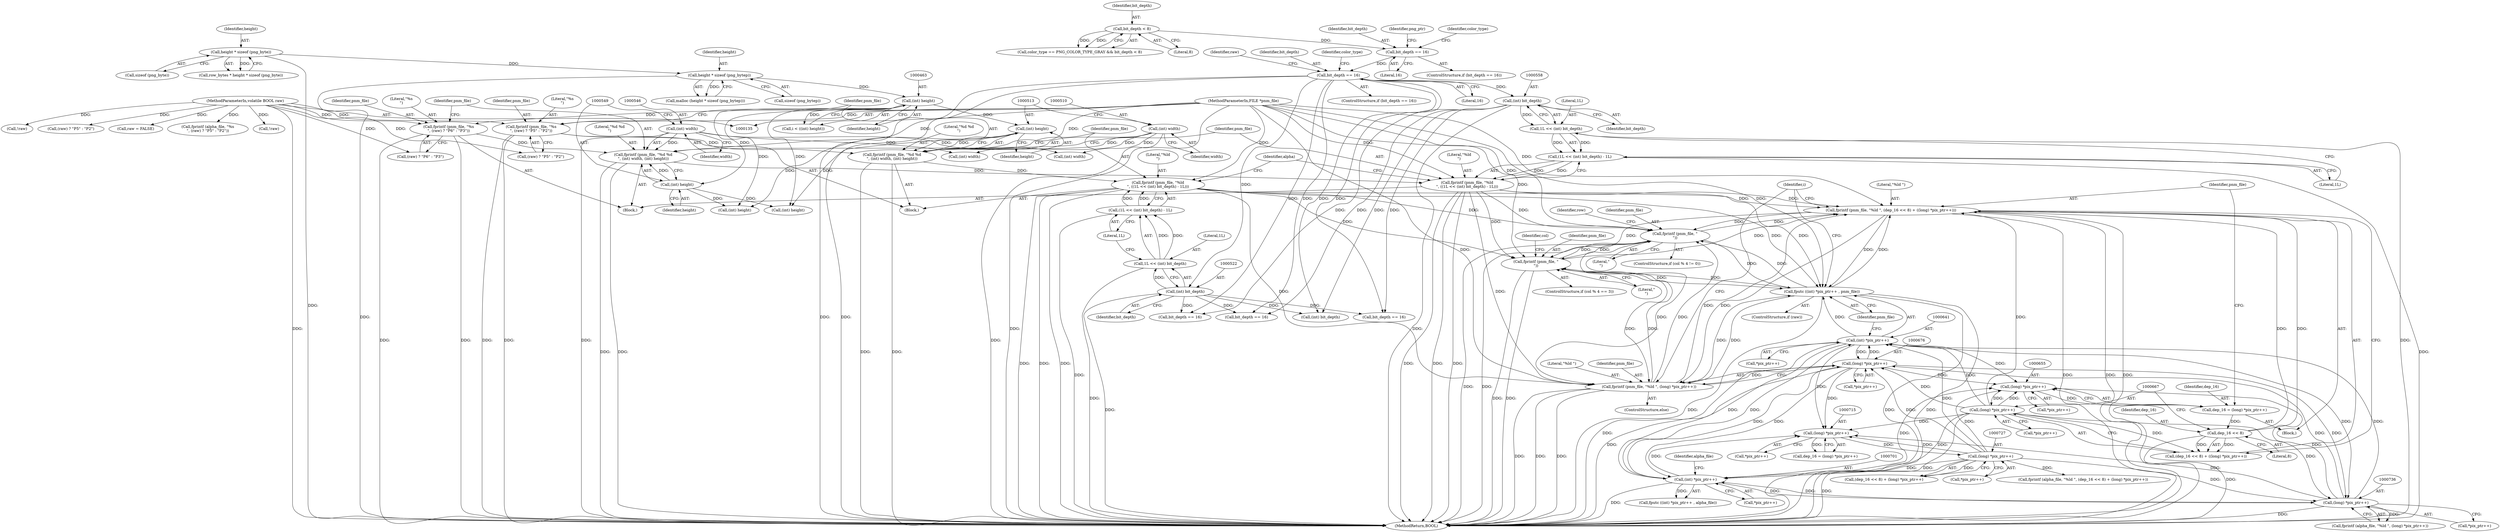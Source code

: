 digraph "0_Android_9d4853418ab2f754c2b63e091c29c5529b8b86ca_157@API" {
"1000659" [label="(Call,fprintf (pnm_file, \"%ld \", (dep_16 << 8) + ((long) *pix_ptr++)))"];
"1000761" [label="(Call,fprintf (pnm_file, \"\n\"))"];
"1000659" [label="(Call,fprintf (pnm_file, \"%ld \", (dep_16 << 8) + ((long) *pix_ptr++)))"];
"1000749" [label="(Call,fprintf (pnm_file, \"\n\"))"];
"1000515" [label="(Call,fprintf (pnm_file, \"%ld\n\", ((1L << (int) bit_depth) - 1L)))"];
"1000506" [label="(Call,fprintf (pnm_file, \"%d %d\n\", (int) width, (int) height))"];
"1000499" [label="(Call,fprintf (pnm_file, \"%s\n\", (raw) ? \"P5\" : \"P2\"))"];
"1000137" [label="(MethodParameterIn,FILE *pnm_file)"];
"1000139" [label="(MethodParameterIn,volatile BOOL raw)"];
"1000509" [label="(Call,(int) width)"];
"1000512" [label="(Call,(int) height)"];
"1000462" [label="(Call,(int) height)"];
"1000437" [label="(Call,height * sizeof (png_bytep))"];
"1000416" [label="(Call,height * sizeof (png_byte))"];
"1000518" [label="(Call,(1L << (int) bit_depth) - 1L)"];
"1000519" [label="(Call,1L << (int) bit_depth)"];
"1000521" [label="(Call,(int) bit_depth)"];
"1000331" [label="(Call,bit_depth == 16)"];
"1000286" [label="(Call,bit_depth == 16)"];
"1000273" [label="(Call,bit_depth < 8)"];
"1000639" [label="(Call,fputc ((int) *pix_ptr++ , pnm_file))"];
"1000640" [label="(Call,(int) *pix_ptr++)"];
"1000675" [label="(Call,(long) *pix_ptr++)"];
"1000666" [label="(Call,(long) *pix_ptr++)"];
"1000654" [label="(Call,(long) *pix_ptr++)"];
"1000700" [label="(Call,(int) *pix_ptr++)"];
"1000735" [label="(Call,(long) *pix_ptr++)"];
"1000726" [label="(Call,(long) *pix_ptr++)"];
"1000714" [label="(Call,(long) *pix_ptr++)"];
"1000672" [label="(Call,fprintf (pnm_file, \"%ld \", (long) *pix_ptr++))"];
"1000551" [label="(Call,fprintf (pnm_file, \"%ld\n\", ((1L << (int) bit_depth) - 1L)))"];
"1000542" [label="(Call,fprintf (pnm_file, \"%d %d\n\", (int) width, (int) height))"];
"1000535" [label="(Call,fprintf (pnm_file, \"%s\n\", (raw) ? \"P6\" : \"P3\"))"];
"1000545" [label="(Call,(int) width)"];
"1000548" [label="(Call,(int) height)"];
"1000554" [label="(Call,(1L << (int) bit_depth) - 1L)"];
"1000555" [label="(Call,1L << (int) bit_depth)"];
"1000557" [label="(Call,(int) bit_depth)"];
"1000663" [label="(Call,dep_16 << 8)"];
"1000652" [label="(Call,dep_16 = (long) *pix_ptr++)"];
"1000761" [label="(Call,fprintf (pnm_file, \"\n\"))"];
"1000519" [label="(Call,1L << (int) bit_depth)"];
"1000274" [label="(Identifier,bit_depth)"];
"1000699" [label="(Call,fputc ((int) *pix_ptr++ , alpha_file))"];
"1000753" [label="(Call,!raw)"];
"1000515" [label="(Call,fprintf (pnm_file, \"%ld\n\", ((1L << (int) bit_depth) - 1L)))"];
"1000672" [label="(Call,fprintf (pnm_file, \"%ld \", (long) *pix_ptr++))"];
"1000509" [label="(Call,(int) width)"];
"1000464" [label="(Identifier,height)"];
"1000288" [label="(Literal,16)"];
"1000547" [label="(Identifier,width)"];
"1000286" [label="(Call,bit_depth == 16)"];
"1000661" [label="(Literal,\"%ld \")"];
"1000551" [label="(Call,fprintf (pnm_file, \"%ld\n\", ((1L << (int) bit_depth) - 1L)))"];
"1000506" [label="(Call,fprintf (pnm_file, \"%d %d\n\", (int) width, (int) height))"];
"1000514" [label="(Identifier,height)"];
"1000500" [label="(Identifier,pnm_file)"];
"1000582" [label="(Call,(int) width)"];
"1000555" [label="(Call,1L << (int) bit_depth)"];
"1000137" [label="(MethodParameterIn,FILE *pnm_file)"];
"1000635" [label="(Identifier,i)"];
"1000675" [label="(Call,(long) *pix_ptr++)"];
"1000741" [label="(Call,!raw)"];
"1000594" [label="(Call,(int) bit_depth)"];
"1000336" [label="(Identifier,raw)"];
"1000330" [label="(ControlStructure,if (bit_depth == 16))"];
"1000749" [label="(Call,fprintf (pnm_file, \"\n\"))"];
"1000139" [label="(MethodParameterIn,volatile BOOL raw)"];
"1000436" [label="(Call,malloc (height * sizeof (png_bytep)))"];
"1000702" [label="(Call,*pix_ptr++)"];
"1000712" [label="(Call,dep_16 = (long) *pix_ptr++)"];
"1000517" [label="(Literal,\"%ld\n\")"];
"1000290" [label="(Identifier,png_ptr)"];
"1000285" [label="(ControlStructure,if (bit_depth == 16))"];
"1000726" [label="(Call,(long) *pix_ptr++)"];
"1000542" [label="(Call,fprintf (pnm_file, \"%d %d\n\", (int) width, (int) height))"];
"1000418" [label="(Call,sizeof (png_byte))"];
"1000751" [label="(Literal,\"\n\")"];
"1000437" [label="(Call,height * sizeof (png_bytep))"];
"1000502" [label="(Call,(raw) ? \"P5\" : \"P2\")"];
"1000705" [label="(Identifier,alpha_file)"];
"1000666" [label="(Call,(long) *pix_ptr++)"];
"1000645" [label="(Identifier,pnm_file)"];
"1000611" [label="(Identifier,row)"];
"1000498" [label="(Block,)"];
"1000275" [label="(Literal,8)"];
"1000640" [label="(Call,(int) *pix_ptr++)"];
"1000716" [label="(Call,*pix_ptr++)"];
"1000677" [label="(Call,*pix_ptr++)"];
"1000708" [label="(Call,bit_depth == 16)"];
"1000639" [label="(Call,fputc ((int) *pix_ptr++ , pnm_file))"];
"1000637" [label="(ControlStructure,if (raw))"];
"1000623" [label="(Identifier,col)"];
"1000536" [label="(Identifier,pnm_file)"];
"1000575" [label="(Call,(raw) ? \"P5\" : \"P2\")"];
"1000550" [label="(Identifier,height)"];
"1000607" [label="(Call,(int) height)"];
"1000499" [label="(Call,fprintf (pnm_file, \"%s\n\", (raw) ? \"P5\" : \"P2\"))"];
"1000535" [label="(Call,fprintf (pnm_file, \"%s\n\", (raw) ? \"P6\" : \"P3\"))"];
"1000642" [label="(Call,*pix_ptr++)"];
"1000671" [label="(ControlStructure,else)"];
"1000674" [label="(Literal,\"%ld \")"];
"1000719" [label="(Call,fprintf (alpha_file, \"%ld \", (dep_16 << 8) + (long) *pix_ptr++))"];
"1000521" [label="(Call,(int) bit_depth)"];
"1000438" [label="(Identifier,height)"];
"1000750" [label="(Identifier,pnm_file)"];
"1000659" [label="(Call,fprintf (pnm_file, \"%ld \", (dep_16 << 8) + ((long) *pix_ptr++)))"];
"1000417" [label="(Identifier,height)"];
"1000559" [label="(Identifier,bit_depth)"];
"1000664" [label="(Identifier,dep_16)"];
"1000763" [label="(Literal,\"\n\")"];
"1000439" [label="(Call,sizeof (png_bytep))"];
"1000507" [label="(Identifier,pnm_file)"];
"1000690" [label="(Call,bit_depth == 16)"];
"1000663" [label="(Call,dep_16 << 8)"];
"1000332" [label="(Identifier,bit_depth)"];
"1000537" [label="(Literal,\"%s\n\")"];
"1000722" [label="(Call,(dep_16 << 8) + (long) *pix_ptr++)"];
"1000743" [label="(ControlStructure,if (col % 4 == 3))"];
"1000585" [label="(Call,(int) height)"];
"1000511" [label="(Identifier,width)"];
"1000520" [label="(Literal,1L)"];
"1000516" [label="(Identifier,pnm_file)"];
"1000548" [label="(Call,(int) height)"];
"1000294" [label="(Identifier,color_type)"];
"1000335" [label="(Call,raw = FALSE)"];
"1000656" [label="(Call,*pix_ptr++)"];
"1000348" [label="(Identifier,color_type)"];
"1000660" [label="(Identifier,pnm_file)"];
"1000673" [label="(Identifier,pnm_file)"];
"1000501" [label="(Literal,\"%s\n\")"];
"1000462" [label="(Call,(int) height)"];
"1000460" [label="(Call,i < ((int) height))"];
"1000700" [label="(Call,(int) *pix_ptr++)"];
"1000762" [label="(Identifier,pnm_file)"];
"1000619" [label="(Call,(int) width)"];
"1000556" [label="(Literal,1L)"];
"1000648" [label="(Call,bit_depth == 16)"];
"1000563" [label="(Identifier,alpha)"];
"1000652" [label="(Call,dep_16 = (long) *pix_ptr++)"];
"1000654" [label="(Call,(long) *pix_ptr++)"];
"1000557" [label="(Call,(int) bit_depth)"];
"1000545" [label="(Call,(int) width)"];
"1000333" [label="(Literal,16)"];
"1000554" [label="(Call,(1L << (int) bit_depth) - 1L)"];
"1000714" [label="(Call,(long) *pix_ptr++)"];
"1000560" [label="(Literal,1L)"];
"1000512" [label="(Call,(int) height)"];
"1000651" [label="(Block,)"];
"1000534" [label="(Block,)"];
"1000668" [label="(Call,*pix_ptr++)"];
"1000662" [label="(Call,(dep_16 << 8) + ((long) *pix_ptr++))"];
"1000553" [label="(Literal,\"%ld\n\")"];
"1000552" [label="(Identifier,pnm_file)"];
"1000728" [label="(Call,*pix_ptr++)"];
"1000735" [label="(Call,(long) *pix_ptr++)"];
"1000269" [label="(Call,color_type == PNG_COLOR_TYPE_GRAY && bit_depth < 8)"];
"1000287" [label="(Identifier,bit_depth)"];
"1000524" [label="(Literal,1L)"];
"1000544" [label="(Literal,\"%d %d\n\")"];
"1000273" [label="(Call,bit_depth < 8)"];
"1000538" [label="(Call,(raw) ? \"P6\" : \"P3\")"];
"1000414" [label="(Call,row_bytes * height * sizeof (png_byte))"];
"1000543" [label="(Identifier,pnm_file)"];
"1000732" [label="(Call,fprintf (alpha_file, \"%ld \", (long) *pix_ptr++))"];
"1000665" [label="(Literal,8)"];
"1000518" [label="(Call,(1L << (int) bit_depth) - 1L)"];
"1000508" [label="(Literal,\"%d %d\n\")"];
"1000523" [label="(Identifier,bit_depth)"];
"1000331" [label="(Call,bit_depth == 16)"];
"1000782" [label="(MethodReturn,BOOL)"];
"1000572" [label="(Call,fprintf (alpha_file, \"%s\n\", (raw) ? \"P5\" : \"P2\"))"];
"1000416" [label="(Call,height * sizeof (png_byte))"];
"1000653" [label="(Identifier,dep_16)"];
"1000737" [label="(Call,*pix_ptr++)"];
"1000755" [label="(ControlStructure,if (col % 4 != 0))"];
"1000659" -> "1000651"  [label="AST: "];
"1000659" -> "1000662"  [label="CFG: "];
"1000660" -> "1000659"  [label="AST: "];
"1000661" -> "1000659"  [label="AST: "];
"1000662" -> "1000659"  [label="AST: "];
"1000635" -> "1000659"  [label="CFG: "];
"1000659" -> "1000782"  [label="DDG: "];
"1000659" -> "1000782"  [label="DDG: "];
"1000659" -> "1000782"  [label="DDG: "];
"1000659" -> "1000639"  [label="DDG: "];
"1000761" -> "1000659"  [label="DDG: "];
"1000749" -> "1000659"  [label="DDG: "];
"1000515" -> "1000659"  [label="DDG: "];
"1000639" -> "1000659"  [label="DDG: "];
"1000672" -> "1000659"  [label="DDG: "];
"1000551" -> "1000659"  [label="DDG: "];
"1000137" -> "1000659"  [label="DDG: "];
"1000663" -> "1000659"  [label="DDG: "];
"1000663" -> "1000659"  [label="DDG: "];
"1000666" -> "1000659"  [label="DDG: "];
"1000659" -> "1000672"  [label="DDG: "];
"1000659" -> "1000749"  [label="DDG: "];
"1000659" -> "1000761"  [label="DDG: "];
"1000761" -> "1000755"  [label="AST: "];
"1000761" -> "1000763"  [label="CFG: "];
"1000762" -> "1000761"  [label="AST: "];
"1000763" -> "1000761"  [label="AST: "];
"1000611" -> "1000761"  [label="CFG: "];
"1000761" -> "1000782"  [label="DDG: "];
"1000761" -> "1000782"  [label="DDG: "];
"1000761" -> "1000639"  [label="DDG: "];
"1000761" -> "1000672"  [label="DDG: "];
"1000761" -> "1000749"  [label="DDG: "];
"1000749" -> "1000761"  [label="DDG: "];
"1000515" -> "1000761"  [label="DDG: "];
"1000639" -> "1000761"  [label="DDG: "];
"1000672" -> "1000761"  [label="DDG: "];
"1000551" -> "1000761"  [label="DDG: "];
"1000137" -> "1000761"  [label="DDG: "];
"1000749" -> "1000743"  [label="AST: "];
"1000749" -> "1000751"  [label="CFG: "];
"1000750" -> "1000749"  [label="AST: "];
"1000751" -> "1000749"  [label="AST: "];
"1000623" -> "1000749"  [label="CFG: "];
"1000749" -> "1000782"  [label="DDG: "];
"1000749" -> "1000782"  [label="DDG: "];
"1000749" -> "1000639"  [label="DDG: "];
"1000749" -> "1000672"  [label="DDG: "];
"1000515" -> "1000749"  [label="DDG: "];
"1000639" -> "1000749"  [label="DDG: "];
"1000672" -> "1000749"  [label="DDG: "];
"1000551" -> "1000749"  [label="DDG: "];
"1000137" -> "1000749"  [label="DDG: "];
"1000515" -> "1000498"  [label="AST: "];
"1000515" -> "1000518"  [label="CFG: "];
"1000516" -> "1000515"  [label="AST: "];
"1000517" -> "1000515"  [label="AST: "];
"1000518" -> "1000515"  [label="AST: "];
"1000563" -> "1000515"  [label="CFG: "];
"1000515" -> "1000782"  [label="DDG: "];
"1000515" -> "1000782"  [label="DDG: "];
"1000515" -> "1000782"  [label="DDG: "];
"1000506" -> "1000515"  [label="DDG: "];
"1000137" -> "1000515"  [label="DDG: "];
"1000518" -> "1000515"  [label="DDG: "];
"1000518" -> "1000515"  [label="DDG: "];
"1000515" -> "1000639"  [label="DDG: "];
"1000515" -> "1000672"  [label="DDG: "];
"1000506" -> "1000498"  [label="AST: "];
"1000506" -> "1000512"  [label="CFG: "];
"1000507" -> "1000506"  [label="AST: "];
"1000508" -> "1000506"  [label="AST: "];
"1000509" -> "1000506"  [label="AST: "];
"1000512" -> "1000506"  [label="AST: "];
"1000516" -> "1000506"  [label="CFG: "];
"1000506" -> "1000782"  [label="DDG: "];
"1000506" -> "1000782"  [label="DDG: "];
"1000499" -> "1000506"  [label="DDG: "];
"1000137" -> "1000506"  [label="DDG: "];
"1000509" -> "1000506"  [label="DDG: "];
"1000512" -> "1000506"  [label="DDG: "];
"1000499" -> "1000498"  [label="AST: "];
"1000499" -> "1000502"  [label="CFG: "];
"1000500" -> "1000499"  [label="AST: "];
"1000501" -> "1000499"  [label="AST: "];
"1000502" -> "1000499"  [label="AST: "];
"1000507" -> "1000499"  [label="CFG: "];
"1000499" -> "1000782"  [label="DDG: "];
"1000499" -> "1000782"  [label="DDG: "];
"1000137" -> "1000499"  [label="DDG: "];
"1000139" -> "1000499"  [label="DDG: "];
"1000137" -> "1000135"  [label="AST: "];
"1000137" -> "1000782"  [label="DDG: "];
"1000137" -> "1000535"  [label="DDG: "];
"1000137" -> "1000542"  [label="DDG: "];
"1000137" -> "1000551"  [label="DDG: "];
"1000137" -> "1000639"  [label="DDG: "];
"1000137" -> "1000672"  [label="DDG: "];
"1000139" -> "1000135"  [label="AST: "];
"1000139" -> "1000782"  [label="DDG: "];
"1000139" -> "1000335"  [label="DDG: "];
"1000139" -> "1000502"  [label="DDG: "];
"1000139" -> "1000535"  [label="DDG: "];
"1000139" -> "1000538"  [label="DDG: "];
"1000139" -> "1000572"  [label="DDG: "];
"1000139" -> "1000575"  [label="DDG: "];
"1000139" -> "1000741"  [label="DDG: "];
"1000139" -> "1000753"  [label="DDG: "];
"1000509" -> "1000511"  [label="CFG: "];
"1000510" -> "1000509"  [label="AST: "];
"1000511" -> "1000509"  [label="AST: "];
"1000513" -> "1000509"  [label="CFG: "];
"1000509" -> "1000782"  [label="DDG: "];
"1000509" -> "1000582"  [label="DDG: "];
"1000509" -> "1000619"  [label="DDG: "];
"1000512" -> "1000514"  [label="CFG: "];
"1000513" -> "1000512"  [label="AST: "];
"1000514" -> "1000512"  [label="AST: "];
"1000462" -> "1000512"  [label="DDG: "];
"1000512" -> "1000585"  [label="DDG: "];
"1000512" -> "1000607"  [label="DDG: "];
"1000462" -> "1000460"  [label="AST: "];
"1000462" -> "1000464"  [label="CFG: "];
"1000463" -> "1000462"  [label="AST: "];
"1000464" -> "1000462"  [label="AST: "];
"1000460" -> "1000462"  [label="CFG: "];
"1000462" -> "1000460"  [label="DDG: "];
"1000437" -> "1000462"  [label="DDG: "];
"1000462" -> "1000548"  [label="DDG: "];
"1000462" -> "1000585"  [label="DDG: "];
"1000462" -> "1000607"  [label="DDG: "];
"1000437" -> "1000436"  [label="AST: "];
"1000437" -> "1000439"  [label="CFG: "];
"1000438" -> "1000437"  [label="AST: "];
"1000439" -> "1000437"  [label="AST: "];
"1000436" -> "1000437"  [label="CFG: "];
"1000437" -> "1000782"  [label="DDG: "];
"1000437" -> "1000436"  [label="DDG: "];
"1000416" -> "1000437"  [label="DDG: "];
"1000416" -> "1000414"  [label="AST: "];
"1000416" -> "1000418"  [label="CFG: "];
"1000417" -> "1000416"  [label="AST: "];
"1000418" -> "1000416"  [label="AST: "];
"1000414" -> "1000416"  [label="CFG: "];
"1000416" -> "1000782"  [label="DDG: "];
"1000416" -> "1000414"  [label="DDG: "];
"1000518" -> "1000524"  [label="CFG: "];
"1000519" -> "1000518"  [label="AST: "];
"1000524" -> "1000518"  [label="AST: "];
"1000518" -> "1000782"  [label="DDG: "];
"1000519" -> "1000518"  [label="DDG: "];
"1000519" -> "1000518"  [label="DDG: "];
"1000519" -> "1000521"  [label="CFG: "];
"1000520" -> "1000519"  [label="AST: "];
"1000521" -> "1000519"  [label="AST: "];
"1000524" -> "1000519"  [label="CFG: "];
"1000519" -> "1000782"  [label="DDG: "];
"1000521" -> "1000519"  [label="DDG: "];
"1000521" -> "1000523"  [label="CFG: "];
"1000522" -> "1000521"  [label="AST: "];
"1000523" -> "1000521"  [label="AST: "];
"1000521" -> "1000782"  [label="DDG: "];
"1000331" -> "1000521"  [label="DDG: "];
"1000521" -> "1000594"  [label="DDG: "];
"1000521" -> "1000648"  [label="DDG: "];
"1000521" -> "1000690"  [label="DDG: "];
"1000521" -> "1000708"  [label="DDG: "];
"1000331" -> "1000330"  [label="AST: "];
"1000331" -> "1000333"  [label="CFG: "];
"1000332" -> "1000331"  [label="AST: "];
"1000333" -> "1000331"  [label="AST: "];
"1000336" -> "1000331"  [label="CFG: "];
"1000348" -> "1000331"  [label="CFG: "];
"1000331" -> "1000782"  [label="DDG: "];
"1000331" -> "1000782"  [label="DDG: "];
"1000286" -> "1000331"  [label="DDG: "];
"1000331" -> "1000557"  [label="DDG: "];
"1000331" -> "1000594"  [label="DDG: "];
"1000331" -> "1000648"  [label="DDG: "];
"1000331" -> "1000690"  [label="DDG: "];
"1000331" -> "1000708"  [label="DDG: "];
"1000286" -> "1000285"  [label="AST: "];
"1000286" -> "1000288"  [label="CFG: "];
"1000287" -> "1000286"  [label="AST: "];
"1000288" -> "1000286"  [label="AST: "];
"1000290" -> "1000286"  [label="CFG: "];
"1000294" -> "1000286"  [label="CFG: "];
"1000273" -> "1000286"  [label="DDG: "];
"1000273" -> "1000269"  [label="AST: "];
"1000273" -> "1000275"  [label="CFG: "];
"1000274" -> "1000273"  [label="AST: "];
"1000275" -> "1000273"  [label="AST: "];
"1000269" -> "1000273"  [label="CFG: "];
"1000273" -> "1000269"  [label="DDG: "];
"1000273" -> "1000269"  [label="DDG: "];
"1000639" -> "1000637"  [label="AST: "];
"1000639" -> "1000645"  [label="CFG: "];
"1000640" -> "1000639"  [label="AST: "];
"1000645" -> "1000639"  [label="AST: "];
"1000635" -> "1000639"  [label="CFG: "];
"1000639" -> "1000782"  [label="DDG: "];
"1000639" -> "1000782"  [label="DDG: "];
"1000639" -> "1000782"  [label="DDG: "];
"1000640" -> "1000639"  [label="DDG: "];
"1000672" -> "1000639"  [label="DDG: "];
"1000551" -> "1000639"  [label="DDG: "];
"1000639" -> "1000672"  [label="DDG: "];
"1000640" -> "1000642"  [label="CFG: "];
"1000641" -> "1000640"  [label="AST: "];
"1000642" -> "1000640"  [label="AST: "];
"1000645" -> "1000640"  [label="CFG: "];
"1000640" -> "1000782"  [label="DDG: "];
"1000675" -> "1000640"  [label="DDG: "];
"1000666" -> "1000640"  [label="DDG: "];
"1000700" -> "1000640"  [label="DDG: "];
"1000735" -> "1000640"  [label="DDG: "];
"1000726" -> "1000640"  [label="DDG: "];
"1000640" -> "1000654"  [label="DDG: "];
"1000640" -> "1000675"  [label="DDG: "];
"1000640" -> "1000700"  [label="DDG: "];
"1000640" -> "1000714"  [label="DDG: "];
"1000640" -> "1000735"  [label="DDG: "];
"1000675" -> "1000672"  [label="AST: "];
"1000675" -> "1000677"  [label="CFG: "];
"1000676" -> "1000675"  [label="AST: "];
"1000677" -> "1000675"  [label="AST: "];
"1000672" -> "1000675"  [label="CFG: "];
"1000675" -> "1000782"  [label="DDG: "];
"1000675" -> "1000654"  [label="DDG: "];
"1000675" -> "1000672"  [label="DDG: "];
"1000666" -> "1000675"  [label="DDG: "];
"1000700" -> "1000675"  [label="DDG: "];
"1000735" -> "1000675"  [label="DDG: "];
"1000726" -> "1000675"  [label="DDG: "];
"1000675" -> "1000700"  [label="DDG: "];
"1000675" -> "1000714"  [label="DDG: "];
"1000675" -> "1000735"  [label="DDG: "];
"1000666" -> "1000662"  [label="AST: "];
"1000666" -> "1000668"  [label="CFG: "];
"1000667" -> "1000666"  [label="AST: "];
"1000668" -> "1000666"  [label="AST: "];
"1000662" -> "1000666"  [label="CFG: "];
"1000666" -> "1000782"  [label="DDG: "];
"1000666" -> "1000654"  [label="DDG: "];
"1000666" -> "1000662"  [label="DDG: "];
"1000654" -> "1000666"  [label="DDG: "];
"1000666" -> "1000700"  [label="DDG: "];
"1000666" -> "1000714"  [label="DDG: "];
"1000666" -> "1000735"  [label="DDG: "];
"1000654" -> "1000652"  [label="AST: "];
"1000654" -> "1000656"  [label="CFG: "];
"1000655" -> "1000654"  [label="AST: "];
"1000656" -> "1000654"  [label="AST: "];
"1000652" -> "1000654"  [label="CFG: "];
"1000654" -> "1000652"  [label="DDG: "];
"1000700" -> "1000654"  [label="DDG: "];
"1000735" -> "1000654"  [label="DDG: "];
"1000726" -> "1000654"  [label="DDG: "];
"1000700" -> "1000699"  [label="AST: "];
"1000700" -> "1000702"  [label="CFG: "];
"1000701" -> "1000700"  [label="AST: "];
"1000702" -> "1000700"  [label="AST: "];
"1000705" -> "1000700"  [label="CFG: "];
"1000700" -> "1000782"  [label="DDG: "];
"1000700" -> "1000699"  [label="DDG: "];
"1000735" -> "1000700"  [label="DDG: "];
"1000726" -> "1000700"  [label="DDG: "];
"1000700" -> "1000714"  [label="DDG: "];
"1000700" -> "1000735"  [label="DDG: "];
"1000735" -> "1000732"  [label="AST: "];
"1000735" -> "1000737"  [label="CFG: "];
"1000736" -> "1000735"  [label="AST: "];
"1000737" -> "1000735"  [label="AST: "];
"1000732" -> "1000735"  [label="CFG: "];
"1000735" -> "1000782"  [label="DDG: "];
"1000735" -> "1000714"  [label="DDG: "];
"1000735" -> "1000732"  [label="DDG: "];
"1000726" -> "1000735"  [label="DDG: "];
"1000726" -> "1000722"  [label="AST: "];
"1000726" -> "1000728"  [label="CFG: "];
"1000727" -> "1000726"  [label="AST: "];
"1000728" -> "1000726"  [label="AST: "];
"1000722" -> "1000726"  [label="CFG: "];
"1000726" -> "1000782"  [label="DDG: "];
"1000726" -> "1000714"  [label="DDG: "];
"1000726" -> "1000719"  [label="DDG: "];
"1000726" -> "1000722"  [label="DDG: "];
"1000714" -> "1000726"  [label="DDG: "];
"1000714" -> "1000712"  [label="AST: "];
"1000714" -> "1000716"  [label="CFG: "];
"1000715" -> "1000714"  [label="AST: "];
"1000716" -> "1000714"  [label="AST: "];
"1000712" -> "1000714"  [label="CFG: "];
"1000714" -> "1000712"  [label="DDG: "];
"1000672" -> "1000671"  [label="AST: "];
"1000673" -> "1000672"  [label="AST: "];
"1000674" -> "1000672"  [label="AST: "];
"1000635" -> "1000672"  [label="CFG: "];
"1000672" -> "1000782"  [label="DDG: "];
"1000672" -> "1000782"  [label="DDG: "];
"1000672" -> "1000782"  [label="DDG: "];
"1000551" -> "1000672"  [label="DDG: "];
"1000551" -> "1000534"  [label="AST: "];
"1000551" -> "1000554"  [label="CFG: "];
"1000552" -> "1000551"  [label="AST: "];
"1000553" -> "1000551"  [label="AST: "];
"1000554" -> "1000551"  [label="AST: "];
"1000563" -> "1000551"  [label="CFG: "];
"1000551" -> "1000782"  [label="DDG: "];
"1000551" -> "1000782"  [label="DDG: "];
"1000551" -> "1000782"  [label="DDG: "];
"1000542" -> "1000551"  [label="DDG: "];
"1000554" -> "1000551"  [label="DDG: "];
"1000554" -> "1000551"  [label="DDG: "];
"1000542" -> "1000534"  [label="AST: "];
"1000542" -> "1000548"  [label="CFG: "];
"1000543" -> "1000542"  [label="AST: "];
"1000544" -> "1000542"  [label="AST: "];
"1000545" -> "1000542"  [label="AST: "];
"1000548" -> "1000542"  [label="AST: "];
"1000552" -> "1000542"  [label="CFG: "];
"1000542" -> "1000782"  [label="DDG: "];
"1000542" -> "1000782"  [label="DDG: "];
"1000535" -> "1000542"  [label="DDG: "];
"1000545" -> "1000542"  [label="DDG: "];
"1000548" -> "1000542"  [label="DDG: "];
"1000535" -> "1000534"  [label="AST: "];
"1000535" -> "1000538"  [label="CFG: "];
"1000536" -> "1000535"  [label="AST: "];
"1000537" -> "1000535"  [label="AST: "];
"1000538" -> "1000535"  [label="AST: "];
"1000543" -> "1000535"  [label="CFG: "];
"1000535" -> "1000782"  [label="DDG: "];
"1000535" -> "1000782"  [label="DDG: "];
"1000545" -> "1000547"  [label="CFG: "];
"1000546" -> "1000545"  [label="AST: "];
"1000547" -> "1000545"  [label="AST: "];
"1000549" -> "1000545"  [label="CFG: "];
"1000545" -> "1000782"  [label="DDG: "];
"1000545" -> "1000582"  [label="DDG: "];
"1000545" -> "1000619"  [label="DDG: "];
"1000548" -> "1000550"  [label="CFG: "];
"1000549" -> "1000548"  [label="AST: "];
"1000550" -> "1000548"  [label="AST: "];
"1000548" -> "1000585"  [label="DDG: "];
"1000548" -> "1000607"  [label="DDG: "];
"1000554" -> "1000560"  [label="CFG: "];
"1000555" -> "1000554"  [label="AST: "];
"1000560" -> "1000554"  [label="AST: "];
"1000554" -> "1000782"  [label="DDG: "];
"1000555" -> "1000554"  [label="DDG: "];
"1000555" -> "1000554"  [label="DDG: "];
"1000555" -> "1000557"  [label="CFG: "];
"1000556" -> "1000555"  [label="AST: "];
"1000557" -> "1000555"  [label="AST: "];
"1000560" -> "1000555"  [label="CFG: "];
"1000555" -> "1000782"  [label="DDG: "];
"1000557" -> "1000555"  [label="DDG: "];
"1000557" -> "1000559"  [label="CFG: "];
"1000558" -> "1000557"  [label="AST: "];
"1000559" -> "1000557"  [label="AST: "];
"1000557" -> "1000782"  [label="DDG: "];
"1000557" -> "1000594"  [label="DDG: "];
"1000557" -> "1000648"  [label="DDG: "];
"1000557" -> "1000690"  [label="DDG: "];
"1000557" -> "1000708"  [label="DDG: "];
"1000663" -> "1000662"  [label="AST: "];
"1000663" -> "1000665"  [label="CFG: "];
"1000664" -> "1000663"  [label="AST: "];
"1000665" -> "1000663"  [label="AST: "];
"1000667" -> "1000663"  [label="CFG: "];
"1000663" -> "1000782"  [label="DDG: "];
"1000663" -> "1000662"  [label="DDG: "];
"1000663" -> "1000662"  [label="DDG: "];
"1000652" -> "1000663"  [label="DDG: "];
"1000652" -> "1000651"  [label="AST: "];
"1000653" -> "1000652"  [label="AST: "];
"1000660" -> "1000652"  [label="CFG: "];
}
